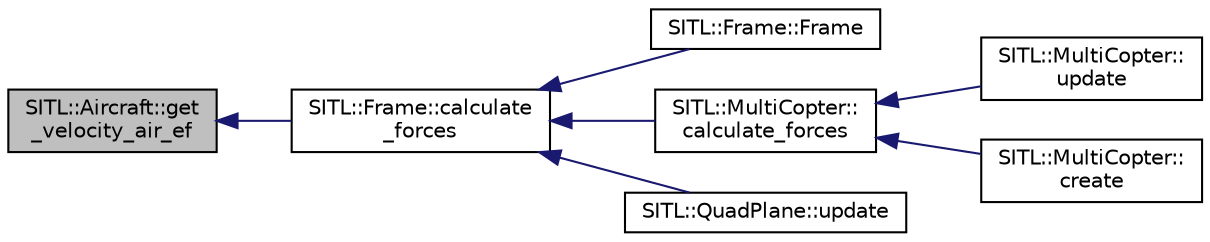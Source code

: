 digraph "SITL::Aircraft::get_velocity_air_ef"
{
 // INTERACTIVE_SVG=YES
  edge [fontname="Helvetica",fontsize="10",labelfontname="Helvetica",labelfontsize="10"];
  node [fontname="Helvetica",fontsize="10",shape=record];
  rankdir="LR";
  Node1 [label="SITL::Aircraft::get\l_velocity_air_ef",height=0.2,width=0.4,color="black", fillcolor="grey75", style="filled", fontcolor="black"];
  Node1 -> Node2 [dir="back",color="midnightblue",fontsize="10",style="solid",fontname="Helvetica"];
  Node2 [label="SITL::Frame::calculate\l_forces",height=0.2,width=0.4,color="black", fillcolor="white", style="filled",URL="$classSITL_1_1Frame.html#a87ba820ad586d329b09e18db644114a9"];
  Node2 -> Node3 [dir="back",color="midnightblue",fontsize="10",style="solid",fontname="Helvetica"];
  Node3 [label="SITL::Frame::Frame",height=0.2,width=0.4,color="black", fillcolor="white", style="filled",URL="$classSITL_1_1Frame.html#a326ecc99ce3c71ca671585884cb69b7b"];
  Node2 -> Node4 [dir="back",color="midnightblue",fontsize="10",style="solid",fontname="Helvetica"];
  Node4 [label="SITL::MultiCopter::\lcalculate_forces",height=0.2,width=0.4,color="black", fillcolor="white", style="filled",URL="$classSITL_1_1MultiCopter.html#a9694f42e1889713252a5b01312622bed"];
  Node4 -> Node5 [dir="back",color="midnightblue",fontsize="10",style="solid",fontname="Helvetica"];
  Node5 [label="SITL::MultiCopter::\lupdate",height=0.2,width=0.4,color="black", fillcolor="white", style="filled",URL="$classSITL_1_1MultiCopter.html#ad4df8bcd20625ce425cc9d73f9aa6a20"];
  Node4 -> Node6 [dir="back",color="midnightblue",fontsize="10",style="solid",fontname="Helvetica"];
  Node6 [label="SITL::MultiCopter::\lcreate",height=0.2,width=0.4,color="black", fillcolor="white", style="filled",URL="$classSITL_1_1MultiCopter.html#a9f90e1aa754f77fc472e461ec526c5a4"];
  Node2 -> Node7 [dir="back",color="midnightblue",fontsize="10",style="solid",fontname="Helvetica"];
  Node7 [label="SITL::QuadPlane::update",height=0.2,width=0.4,color="black", fillcolor="white", style="filled",URL="$classSITL_1_1QuadPlane.html#af9068f0de1894f5afc49481c869e3b6c"];
}
